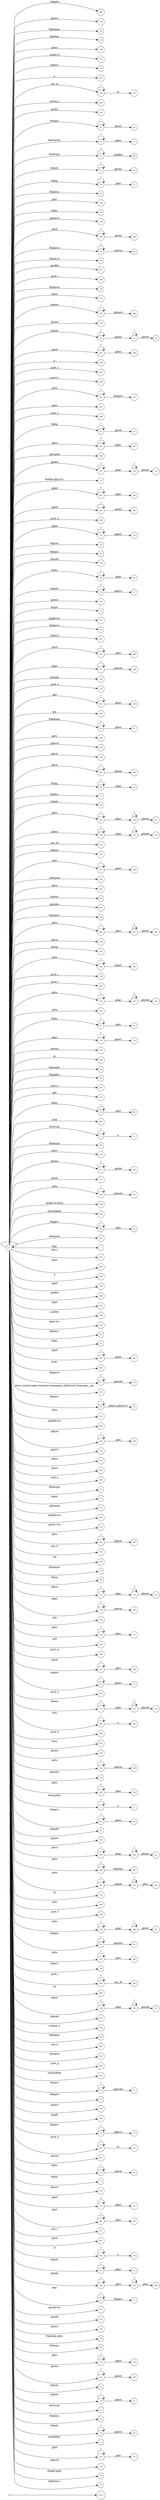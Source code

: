 digraph NFA {
  rankdir=LR;
  node [shape=circle, fontsize=10];
  __start [shape=point, label=""];
  __start -> None;
  248 [label="248"];
  296 [label="296"];
  164 [label="164"];
  204 [label="204"];
  49 [label="49"];
  55 [label="55"];
  149 [label="149"];
  272 [label="272"];
  87 [label="87"];
  297 [label="297"];
  207 [label="207"];
  106 [label="106"];
  268 [label="268"];
  218 [label="218"];
  258 [label="258"];
  277 [label="277"];
  61 [label="61"];
  52 [label="52"];
  47 [label="47"];
  4 [label="4"];
  25 [label="25"];
  15 [label="15"];
  30 [label="30"];
  45 [label="45"];
  219 [label="219"];
  88 [label="88"];
  190 [label="190"];
  133 [label="133"];
  80 [label="80"];
  208 [label="208"];
  130 [label="130"];
  79 [label="79"];
  78 [label="78"];
  99 [label="99"];
  168 [label="168"];
  201 [label="201"];
  283 [label="283"];
  237 [label="237"];
  76 [label="76"];
  304 [label="304"];
  188 [label="188"];
  145 [label="145"];
  22 [label="22"];
  236 [label="236"];
  31 [label="31"];
  94 [label="94"];
  167 [label="167"];
  305 [label="305"];
  262 [label="262"];
  300 [label="300"];
  48 [label="48"];
  222 [label="222"];
  252 [label="252"];
  266 [label="266"];
  32 [label="32"];
  21 [label="21"];
  24 [label="24"];
  230 [label="230"];
  158 [label="158"];
  117 [label="117"];
  36 [label="36"];
  182 [label="182"];
  19 [label="19"];
  255 [label="255"];
  282 [label="282"];
  172 [label="172"];
  225 [label="225"];
  295 [label="295"];
  33 [label="33"];
  43 [label="43"];
  60 [label="60"];
  102 [label="102"];
  119 [label="119"];
  89 [label="89"];
  177 [label="177"];
  227 [label="227"];
  14 [label="14"];
  152 [label="152"];
  44 [label="44"];
  185 [label="185"];
  197 [label="197"];
  81 [label="81"];
  101 [label="101"];
  105 [label="105"];
  203 [label="203"];
  137 [label="137"];
  159 [label="159"];
  17 [label="17"];
  275 [label="275"];
  132 [label="132"];
  302 [label="302"];
  179 [label="179"];
  50 [label="50"];
  233 [label="233"];
  249 [label="249"];
  125 [label="125"];
  192 [label="192"];
  220 [label="220"];
  206 [label="206"];
  28 [label="28"];
  53 [label="53"];
  11 [label="11"];
  34 [label="34"];
  92 [label="92"];
  123 [label="123"];
  126 [label="126"];
  274 [label="274"];
  187 [label="187"];
  165 [label="165"];
  160 [label="160"];
  254 [label="254"];
  38 [label="38"];
  156 [label="156"];
  40 [label="40"];
  246 [label="246"];
  250 [label="250"];
  9 [label="9"];
  143 [label="143"];
  228 [label="228"];
  278 [label="278"];
  287 [label="287"];
  120 [label="120"];
  221 [label="221"];
  91 [label="91"];
  178 [label="178"];
  148 [label="148"];
  308 [label="308"];
  54 [label="54"];
  83 [label="83"];
  231 [label="231"];
  267 [label="267"];
  215 [label="215"];
  23 [label="23"];
  75 [label="75"];
  95 [label="95"];
  121 [label="121"];
  112 [label="112"];
  285 [label="285"];
  291 [label="291"];
  3 [label="3"];
  46 [label="46"];
  253 [label="253"];
  211 [label="211"];
  245 [label="245"];
  166 [label="166"];
  171 [label="171"];
  127 [label="127"];
  151 [label="151"];
  240 [label="240"];
  212 [label="212"];
  243 [label="243"];
  198 [label="198"];
  306 [label="306"];
  66 [label="66"];
  115 [label="115"];
  161 [label="161"];
  7 [label="7"];
  273 [label="273"];
  259 [label="259"];
  289 [label="289"];
  169 [label="169"];
  199 [label="199"];
  26 [label="26"];
  141 [label="141"];
  298 [label="298"];
  69 [label="69"];
  71 [label="71"];
  142 [label="142"];
  223 [label="223"];
  42 [label="42"];
  85 [label="85"];
  180 [label="180"];
  301 [label="301"];
  77 [label="77"];
  110 [label="110"];
  100 [label="100"];
  90 [label="90"];
  74 [label="74"];
  144 [label="144"];
  202 [label="202"];
  124 [label="124"];
  135 [label="135"];
  193 [label="193"];
  163 [label="163"];
  146 [label="146"];
  265 [label="265"];
  56 [label="56"];
  10 [label="10"];
  51 [label="51"];
  157 [label="157"];
  29 [label="29"];
  200 [label="200"];
  153 [label="153"];
  109 [label="109"];
  181 [label="181"];
  229 [label="229"];
  224 [label="224"];
  270 [label="270"];
  290 [label="290"];
  57 [label="57"];
  98 [label="98"];
  73 [label="73"];
  111 [label="111"];
  139 [label="139"];
  293 [label="293"];
  176 [label="176"];
  256 [label="256"];
  263 [label="263"];
  288 [label="288"];
  257 [label="257"];
  12 [label="12"];
  118 [label="118"];
  113 [label="113"];
  279 [label="279"];
  114 [label="114"];
  241 [label="241"];
  294 [label="294"];
  64 [label="64"];
  286 [label="286"];
  303 [label="303"];
  214 [label="214"];
  210 [label="210"];
  242 [label="242"];
  39 [label="39"];
  238 [label="238"];
  5 [label="5"];
  68 [label="68"];
  82 [label="82"];
  209 [label="209"];
  67 [label="67"];
  13 [label="13"];
  134 [label="134"];
  140 [label="140"];
  129 [label="129"];
  226 [label="226"];
  232 [label="232"];
  103 [label="103"];
  264 [label="264"];
  280 [label="280"];
  235 [label="235"];
  63 [label="63"];
  244 [label="244"];
  96 [label="96"];
  86 [label="86"];
  261 [label="261"];
  284 [label="284"];
  292 [label="292"];
  247 [label="247"];
  108 [label="108"];
  147 [label="147"];
  183 [label="183"];
  299 [label="299"];
  107 [label="107"];
  62 [label="62"];
  84 [label="84"];
  138 [label="138"];
  131 [label="131"];
  269 [label="269"];
  162 [label="162"];
  281 [label="281"];
  307 [label="307"];
  70 [label="70"];
  37 [label="37"];
  136 [label="136"];
  194 [label="194"];
  196 [label="196"];
  6 [label="6"];
  72 [label="72"];
  173 [label="173"];
  276 [label="276"];
  251 [label="251"];
  0 [label="0"];
  93 [label="93"];
  27 [label="27"];
  150 [label="150"];
  175 [label="175"];
  189 [label="189"];
  170 [label="170"];
  239 [label="239"];
  260 [label="260"];
  271 [label="271"];
  205 [label="205"];
  104 [label="104"];
  20 [label="20"];
  122 [label="122"];
  184 [label="184"];
  8 [label="8"];
  155 [label="155"];
  154 [label="154"];
  195 [label="195"];
  58 [label="58"];
  59 [label="59"];
  128 [label="128"];
  174 [label="174"];
  217 [label="217"];
  213 [label="213"];
  41 [label="41"];
  16 [label="16"];
  2 [label="2"];
  65 [label="65"];
  234 [label="234"];
  18 [label="18"];
  1 [label="1"];
  116 [label="116"];
  216 [label="216"];
  191 [label="191"];
  35 [label="35"];
  97 [label="97"];
  186 [label="186"];
  { node [shape=doublecircle]; 1 2 4 6 7 9 10 11 13 15 17 19 21 24 26 27 29 31 33 34 35 36 37 38 39 40 41 42 43 44 45 46 48 49 51 53 54 55 56 57 58 59 60 62 64 65 67 69 71 73 75 76 78 80 81 82 83 84 85 86 87 88 90 92 94 96 97 98 99 100 101 102 103 105 107 110 113 116 119 122 125 128 131 133 134 136 138 140 141 142 143 144 145 146 147 148 149 150 151 152 153 154 155 156 157 158 159 160 161 162 163 164 166 168 169 171 173 175 177 179 181 183 186 187 189 190 191 192 193 194 195 196 197 198 199 200 201 202 204 205 207 209 210 212 214 215 217 218 219 220 221 223 225 227 229 231 234 237 239 241 243 245 248 249 250 251 252 253 254 256 258 259 261 262 263 264 265 266 267 268 269 270 271 272 273 274 275 277 278 279 280 281 282 283 285 286 287 288 289 290 291 292 293 295 296 297 298 299 300 301 302 303 304 305 306 307 308 }
  0 -> 0 [label="*"];
  0 -> 1 [label="#GBMPAL"];
  0 -> 2 [label="#SIvCob"];
  0 -> 3 [label="#SIvCob"];
  3 -> 3 [label="*"];
  3 -> 4 [label="a"];
  0 -> 5 [label="#WqQANb"];
  5 -> 5 [label="*"];
  5 -> 6 [label="a"];
  0 -> 7 [label="#gb"];
  0 -> 8 [label="#gb"];
  8 -> 8 [label="*"];
  8 -> 9 [label="#gbprc"];
  0 -> 10 [label="#gbb"];
  0 -> 11 [label="#gbbw"];
  0 -> 12 [label="#gbd4"];
  12 -> 12 [label="*"];
  12 -> 13 [label=".gbmc"];
  0 -> 14 [label="#gbd4"];
  14 -> 14 [label="*"];
  14 -> 15 [label=".gbmcc"];
  0 -> 16 [label="#gbd4"];
  16 -> 16 [label="*"];
  16 -> 17 [label=".gbmh"];
  0 -> 18 [label="#gbd4"];
  18 -> 18 [label="*"];
  18 -> 19 [label=".gbmtc"];
  0 -> 20 [label="#gbd4"];
  20 -> 20 [label="*"];
  20 -> 21 [label=".gbpc"];
  0 -> 22 [label="#gbd4"];
  22 -> 22 [label="*"];
  22 -> 23 [label=".gbpgs"];
  23 -> 23 [label="*"];
  23 -> 24 [label=".gbmtc"];
  0 -> 25 [label="#gbd4"];
  25 -> 25 [label="*"];
  25 -> 26 [label=".gbsbic"];
  0 -> 27 [label="#gbg"];
  0 -> 28 [label="#gbg"];
  28 -> 28 [label="*"];
  28 -> 29 [label=".gbgt"];
  0 -> 30 [label="#gbg"];
  30 -> 30 [label="*"];
  30 -> 31 [label=".gbm"];
  0 -> 32 [label="#gbg"];
  32 -> 32 [label="*"];
  32 -> 33 [label=".gbtcb"];
  0 -> 34 [label="#gbg5"];
  0 -> 35 [label="#gbg6.gbgt"];
  0 -> 36 [label="#gbg6.gbgt-hvr"];
  0 -> 37 [label="#gbgs5"];
  0 -> 38 [label="#gbi4i"];
  0 -> 39 [label="#gbi4id"];
  0 -> 40 [label="#gbi4m1"];
  0 -> 41 [label="#gbi4s"];
  0 -> 42 [label="#gbi4s1"];
  0 -> 43 [label="#gbi4t"];
  0 -> 44 [label="#gbi5"];
  0 -> 45 [label="#gbmm"];
  0 -> 46 [label="#gbmpal"];
  0 -> 47 [label="#gbmpal"];
  47 -> 47 [label="*"];
  47 -> 48 [label=".gbqfbb"];
  0 -> 49 [label="#gbmpas"];
  0 -> 50 [label="#gbmpas"];
  50 -> 50 [label="*"];
  50 -> 51 [label=".gbmt"];
  0 -> 52 [label="#gbmpasb"];
  52 -> 52 [label="*"];
  52 -> 53 [label=".gbps"];
  0 -> 54 [label="#gbmpdv"];
  0 -> 55 [label="#gbmpi"];
  0 -> 56 [label="#gbmpid"];
  0 -> 57 [label="#gbmpiw"];
  0 -> 58 [label="#gbmplp.gbps"];
  0 -> 59 [label="#gbmps"];
  0 -> 60 [label="#gbpm"];
  0 -> 61 [label="#gbpm"];
  61 -> 61 [label="*"];
  61 -> 62 [label=".gbml1"];
  0 -> 63 [label="#gbpm"];
  63 -> 63 [label="*"];
  63 -> 64 [label=".gbpmtc"];
  0 -> 65 [label="#gbpms"];
  0 -> 66 [label="#gbprc"];
  66 -> 66 [label="*"];
  66 -> 67 [label=".gbm"];
  0 -> 68 [label="#gbprc"];
  68 -> 68 [label="*"];
  68 -> 69 [label=".gbmc"];
  0 -> 70 [label="#gbprc"];
  70 -> 70 [label="*"];
  70 -> 71 [label=".gbprcbc"];
  0 -> 72 [label="#gbprc"];
  72 -> 72 [label="*"];
  72 -> 73 [label=".gbprcx"];
  0 -> 74 [label="#gbprc"];
  74 -> 74 [label="*"];
  74 -> 75 [label=".gbprcx.gbgt-hvr"];
  0 -> 76 [label="#gbprca"];
  0 -> 77 [label="#gbprca"];
  77 -> 77 [label="*"];
  77 -> 78 [label=".gbmab"];
  0 -> 79 [label="#gbprca"];
  79 -> 79 [label="*"];
  79 -> 80 [label=".gbmac"];
  0 -> 81 [label="#gbprcs"];
  0 -> 82 [label="#gbqfb"];
  0 -> 83 [label="#gbqfbw"];
  0 -> 84 [label="#gbqfqw"];
  0 -> 85 [label="#gbs"];
  0 -> 86 [label="#gbx3"];
  0 -> 87 [label="#gbx4"];
  0 -> 88 [label="#gbz"];
  0 -> 89 [label="#gbz"];
  89 -> 89 [label="*"];
  89 -> 90 [label=".gbgt"];
  0 -> 91 [label="#gbz"];
  91 -> 91 [label="*"];
  91 -> 92 [label=".gbm"];
  0 -> 93 [label="#gbz"];
  93 -> 93 [label="*"];
  93 -> 94 [label=".gbtcb"];
  0 -> 95 [label="#gbz"];
  95 -> 95 [label="*"];
  95 -> 96 [label=".gbzt"];
  0 -> 97 [label="#gbztms1"];
  0 -> 98 [label="#gog"];
  0 -> 99 [label="#gssb_b"];
  0 -> 100 [label="#gws-output-pages-elements-homepage_additional_languages__als"];
  0 -> 101 [label=".GBMCC"];
  0 -> 102 [label=".H6sW5"];
  0 -> 103 [label=".ds"];
  0 -> 104 [label=".fl"];
  104 -> 104 [label="*"];
  104 -> 105 [label="a"];
  0 -> 106 [label=".gac_m"];
  106 -> 106 [label="*"];
  106 -> 107 [label="td"];
  0 -> 108 [label=".gbem"];
  108 -> 108 [label="*"];
  108 -> 109 [label=".gbgs"];
  109 -> 109 [label="*"];
  109 -> 110 [label=".gbmab"];
  0 -> 111 [label=".gbem"];
  111 -> 111 [label="*"];
  111 -> 112 [label=".gbgs"];
  112 -> 112 [label="*"];
  112 -> 113 [label=".gbmac"];
  0 -> 114 [label=".gbemi"];
  114 -> 114 [label="*"];
  114 -> 115 [label=".gbgs"];
  115 -> 115 [label="*"];
  115 -> 116 [label=".gbmab"];
  0 -> 117 [label=".gbemi"];
  117 -> 117 [label="*"];
  117 -> 118 [label=".gbgs"];
  118 -> 118 [label="*"];
  118 -> 119 [label=".gbmac"];
  0 -> 120 [label=".gbes"];
  120 -> 120 [label="*"];
  120 -> 121 [label=".gbgs"];
  121 -> 121 [label="*"];
  121 -> 122 [label=".gbmab"];
  0 -> 123 [label=".gbes"];
  123 -> 123 [label="*"];
  123 -> 124 [label=".gbgs"];
  124 -> 124 [label="*"];
  124 -> 125 [label=".gbmac"];
  0 -> 126 [label=".gbesi"];
  126 -> 126 [label="*"];
  126 -> 127 [label=".gbgs"];
  127 -> 127 [label="*"];
  127 -> 128 [label=".gbmab"];
  0 -> 129 [label=".gbesi"];
  129 -> 129 [label="*"];
  129 -> 130 [label=".gbgs"];
  130 -> 130 [label="*"];
  130 -> 131 [label=".gbmac"];
  0 -> 132 [label=".gbf"];
  132 -> 132 [label="*"];
  132 -> 133 [label=".gbmt"];
  0 -> 134 [label=".gbg4a"];
  0 -> 135 [label=".gbg4a"];
  135 -> 135 [label="*"];
  135 -> 136 [label=".gbts"];
  0 -> 137 [label=".gbgs"];
  137 -> 137 [label="*"];
  137 -> 138 [label=".gbmab"];
  0 -> 139 [label=".gbgs"];
  139 -> 139 [label="*"];
  139 -> 140 [label=".gbmac"];
  0 -> 141 [label=".gbgt"];
  0 -> 142 [label=".gbgt-hvr"];
  0 -> 143 [label=".gbi4p"];
  0 -> 144 [label=".gbm"];
  0 -> 145 [label=".gbm0l"];
  0 -> 146 [label=".gbma"];
  0 -> 147 [label=".gbmab"];
  0 -> 148 [label=".gbmac"];
  0 -> 149 [label=".gbmc"];
  0 -> 150 [label=".gbmcc"];
  0 -> 151 [label=".gbmh"];
  0 -> 152 [label=".gbml1"];
  0 -> 153 [label=".gbml1-hvr"];
  0 -> 154 [label=".gbmlb"];
  0 -> 155 [label=".gbmlb-hvr"];
  0 -> 156 [label=".gbmlbw"];
  0 -> 157 [label=".gbmpala"];
  0 -> 158 [label=".gbmpalb"];
  0 -> 159 [label=".gbmpia"];
  0 -> 160 [label=".gbmpiaa"];
  0 -> 161 [label=".gbmpiaw"];
  0 -> 162 [label=".gbmpnw"];
  0 -> 163 [label=".gbmt"];
  0 -> 164 [label=".gbmtc"];
  0 -> 165 [label=".gbn"];
  165 -> 165 [label="*"];
  165 -> 166 [label=".gbmt"];
  0 -> 167 [label=".gbnd"];
  167 -> 167 [label="*"];
  167 -> 168 [label=".gbmt"];
  0 -> 169 [label=".gbp0"];
  0 -> 170 [label=".gbp0"];
  170 -> 170 [label="*"];
  170 -> 171 [label=".gbps"];
  0 -> 172 [label=".gbp0"];
  172 -> 172 [label="*"];
  172 -> 173 [label=".gbps2"];
  0 -> 174 [label=".gbpc"];
  174 -> 174 [label="*"];
  174 -> 175 [label=".gbpd"];
  0 -> 176 [label=".gbpc"];
  176 -> 176 [label="*"];
  176 -> 177 [label=".gbps"];
  0 -> 178 [label=".gbpc"];
  178 -> 178 [label="*"];
  178 -> 179 [label=".gbps2"];
  0 -> 180 [label=".gbpd"];
  180 -> 180 [label="*"];
  180 -> 181 [label=".gbmt"];
  0 -> 182 [label=".gbpd"];
  182 -> 182 [label="*"];
  182 -> 183 [label=".gbps"];
  0 -> 184 [label=".gbpdjs"];
  184 -> 184 [label="*"];
  184 -> 185 [label=".gbto"];
  185 -> 185 [label="*"];
  185 -> 186 [label=".gbm"];
  0 -> 187 [label=".gbpmc"];
  0 -> 188 [label=".gbpmc"];
  188 -> 188 [label="*"];
  188 -> 189 [label=".gbpmtc"];
  0 -> 190 [label=".gbpms2"];
  0 -> 191 [label=".gbprcb"];
  0 -> 192 [label=".gbprcd"];
  0 -> 193 [label=".gbprci"];
  0 -> 194 [label=".gbprct"];
  0 -> 195 [label=".gbps2"];
  0 -> 196 [label=".gbqfb"];
  0 -> 197 [label=".gbqfb-hvr"];
  0 -> 198 [label=".gbqfb-no-focus"];
  0 -> 199 [label=".gbqfba"];
  0 -> 200 [label=".gbqfba-hvr"];
  0 -> 201 [label=".gbqfbb"];
  0 -> 202 [label=".gbqfbb-hvr"];
  0 -> 203 [label=".gbrtl"];
  203 -> 203 [label="*"];
  203 -> 204 [label=".gbm"];
  0 -> 205 [label=".gbsb"];
  0 -> 206 [label=".gbsb"];
  206 -> 206 [label="*"];
  206 -> 207 [label=".gbsbb"];
  0 -> 208 [label=".gbsb"];
  208 -> 208 [label="*"];
  208 -> 209 [label=".gbsbt"];
  0 -> 210 [label=".gbsbic"];
  0 -> 211 [label=".gbsbis"];
  211 -> 211 [label="*"];
  211 -> 212 [label=".gbsbb"];
  0 -> 213 [label=".gbsbis"];
  213 -> 213 [label="*"];
  213 -> 214 [label=".gbsbt"];
  0 -> 215 [label=".gbt"];
  0 -> 216 [label=".gbtb"];
  216 -> 216 [label="*"];
  216 -> 217 [label=".gbts"];
  0 -> 218 [label=".gbtb2"];
  0 -> 219 [label=".gbtc"];
  0 -> 220 [label=".gbtcb"];
  0 -> 221 [label=".gbto"];
  0 -> 222 [label=".gbto"];
  222 -> 222 [label="*"];
  222 -> 223 [label="#gbgs5"];
  0 -> 224 [label=".gbto"];
  224 -> 224 [label="*"];
  224 -> 225 [label="#gbi4i"];
  0 -> 226 [label=".gbto"];
  226 -> 226 [label="*"];
  226 -> 227 [label="#gbi4id"];
  0 -> 228 [label=".gbto"];
  228 -> 228 [label="*"];
  228 -> 229 [label="#gbi5"];
  0 -> 230 [label=".gbto"];
  230 -> 230 [label="*"];
  230 -> 231 [label="#gbs"];
  0 -> 232 [label=".gbto"];
  232 -> 232 [label="*"];
  232 -> 233 [label=".gbg4a"];
  233 -> 233 [label="*"];
  233 -> 234 [label=".gbts"];
  0 -> 235 [label=".gbto"];
  235 -> 235 [label="*"];
  235 -> 236 [label=".gbgt"];
  236 -> 236 [label="*"];
  236 -> 237 [label=".gbtb2"];
  0 -> 238 [label=".gbto"];
  238 -> 238 [label="*"];
  238 -> 239 [label=".gbm"];
  0 -> 240 [label=".gbto"];
  240 -> 240 [label="*"];
  240 -> 241 [label=".gbmab"];
  0 -> 242 [label=".gbto"];
  242 -> 242 [label="*"];
  242 -> 243 [label=".gbmac"];
  0 -> 244 [label=".gbto"];
  244 -> 244 [label="*"];
  244 -> 245 [label=".gbts"];
  0 -> 246 [label=".gbto"];
  246 -> 246 [label="*"];
  246 -> 247 [label=".gbzt"];
  247 -> 247 [label="*"];
  247 -> 248 [label=".gbtb2"];
  0 -> 249 [label=".gbts"];
  0 -> 250 [label=".gbtsa"];
  0 -> 251 [label=".gbxms"];
  0 -> 252 [label=".gbxo"];
  0 -> 253 [label=".gbxv"];
  0 -> 254 [label=".gbxx"];
  0 -> 255 [label=".gbz0l"];
  255 -> 255 [label="*"];
  255 -> 256 [label=".gbtb2"];
  0 -> 257 [label=".gbz0l"];
  257 -> 257 [label="*"];
  257 -> 258 [label=".gbts"];
  0 -> 259 [label=".gbzt"];
  0 -> 260 [label=".gbzt"];
  260 -> 260 [label="*"];
  260 -> 261 [label=".gbts"];
  0 -> 262 [label=".gsdd_a"];
  0 -> 263 [label=".gsfi"];
  0 -> 264 [label=".gsfs"];
  0 -> 265 [label=".gsib_a"];
  0 -> 266 [label=".gsib_b"];
  0 -> 267 [label=".gsls_a"];
  0 -> 268 [label=".gsmq_a"];
  0 -> 269 [label=".gsn_a"];
  0 -> 270 [label=".gsn_b"];
  0 -> 271 [label=".gsn_c"];
  0 -> 272 [label=".gspqs_b"];
  0 -> 273 [label=".gsq_a"];
  0 -> 274 [label=".gss_ifl"];
  0 -> 275 [label=".gssb_a"];
  0 -> 276 [label=".gssb_a"];
  276 -> 276 [label="*"];
  276 -> 277 [label="td"];
  0 -> 278 [label=".gssb_c"];
  0 -> 279 [label=".gssb_e"];
  0 -> 280 [label=".gssb_f"];
  0 -> 281 [label=".gssb_g"];
  0 -> 282 [label=".gssb_h"];
  0 -> 283 [label=".gssb_i"];
  0 -> 284 [label=".gssb_i"];
  284 -> 284 [label="*"];
  284 -> 285 [label=".gss_ifl"];
  0 -> 286 [label=".gssb_k"];
  0 -> 287 [label=".gssb_l"];
  0 -> 288 [label=".gssb_m"];
  0 -> 289 [label=".h"];
  0 -> 290 [label=".lsb"];
  0 -> 291 [label=".lsbb"];
  0 -> 292 [label=".lst"];
  0 -> 293 [label=".sblc"];
  0 -> 294 [label=".sblc"];
  294 -> 294 [label="*"];
  294 -> 295 [label="a"];
  0 -> 296 [label=".z4hgWe"];
  0 -> 297 [label="a"];
  0 -> 298 [label="a.gbiba"];
  0 -> 299 [label="a.gspqs_a"];
  0 -> 300 [label="a.gssb_j"];
  0 -> 301 [label="body"];
  0 -> 302 [label="em"];
  0 -> 303 [label="form"];
  0 -> 304 [label="input"];
  0 -> 305 [label="p"];
  0 -> 306 [label="span#gbg4"];
  0 -> 307 [label="span#gbg6"];
  0 -> 308 [label="td"];
}
